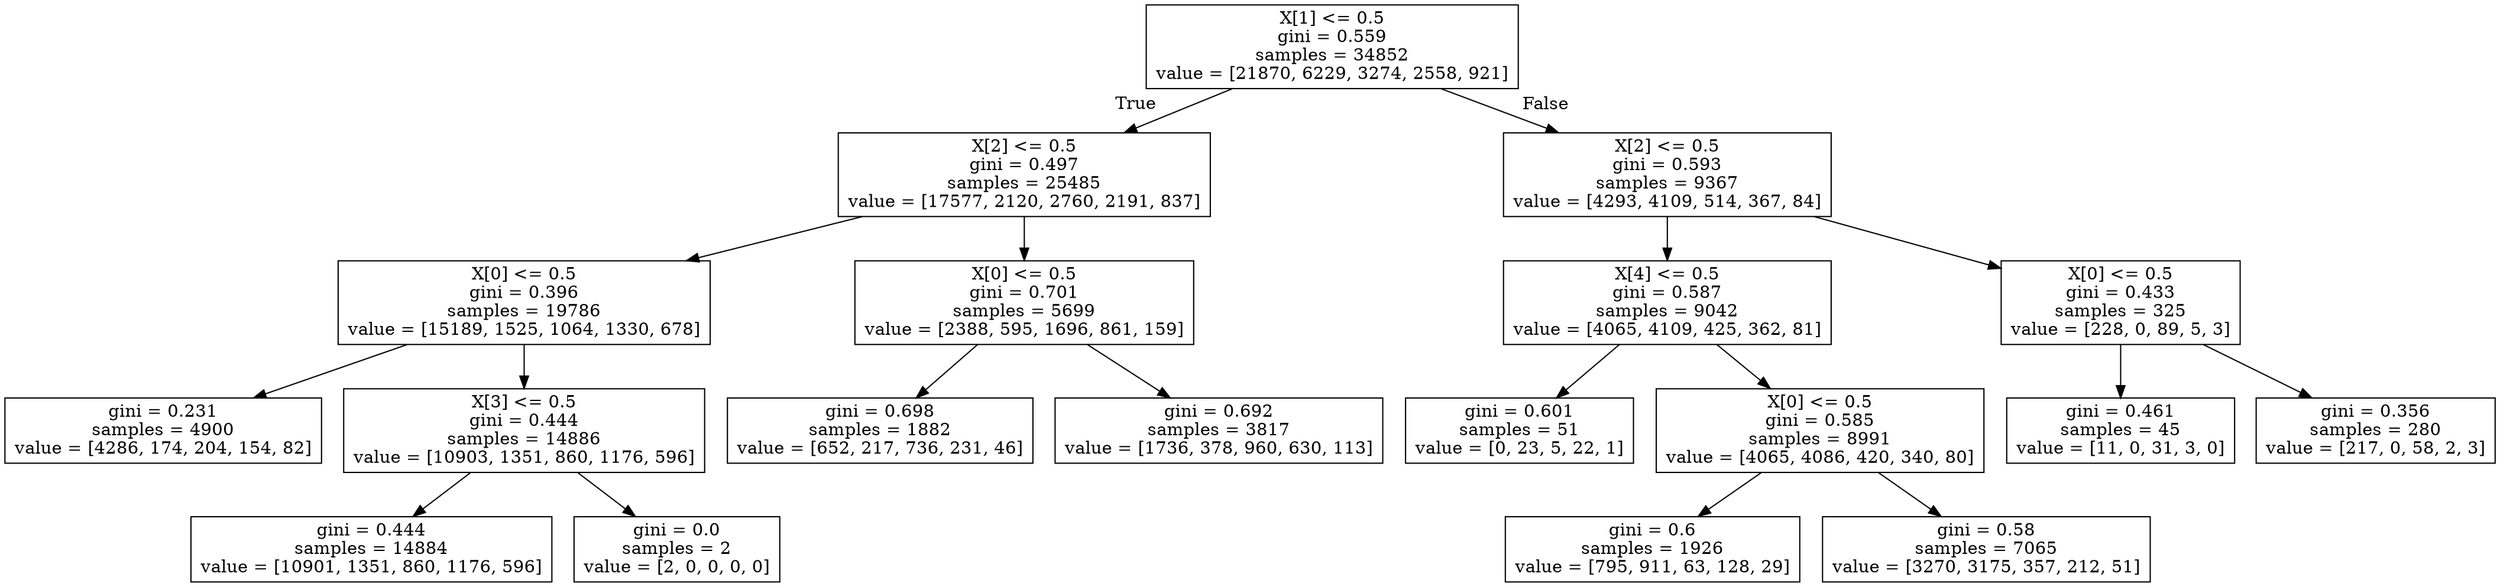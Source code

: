 digraph Tree {
node [shape=box] ;
0 [label="X[1] <= 0.5\ngini = 0.559\nsamples = 34852\nvalue = [21870, 6229, 3274, 2558, 921]"] ;
1 [label="X[2] <= 0.5\ngini = 0.497\nsamples = 25485\nvalue = [17577, 2120, 2760, 2191, 837]"] ;
0 -> 1 [labeldistance=2.5, labelangle=45, headlabel="True"] ;
2 [label="X[0] <= 0.5\ngini = 0.396\nsamples = 19786\nvalue = [15189, 1525, 1064, 1330, 678]"] ;
1 -> 2 ;
3 [label="gini = 0.231\nsamples = 4900\nvalue = [4286, 174, 204, 154, 82]"] ;
2 -> 3 ;
4 [label="X[3] <= 0.5\ngini = 0.444\nsamples = 14886\nvalue = [10903, 1351, 860, 1176, 596]"] ;
2 -> 4 ;
5 [label="gini = 0.444\nsamples = 14884\nvalue = [10901, 1351, 860, 1176, 596]"] ;
4 -> 5 ;
6 [label="gini = 0.0\nsamples = 2\nvalue = [2, 0, 0, 0, 0]"] ;
4 -> 6 ;
7 [label="X[0] <= 0.5\ngini = 0.701\nsamples = 5699\nvalue = [2388, 595, 1696, 861, 159]"] ;
1 -> 7 ;
8 [label="gini = 0.698\nsamples = 1882\nvalue = [652, 217, 736, 231, 46]"] ;
7 -> 8 ;
9 [label="gini = 0.692\nsamples = 3817\nvalue = [1736, 378, 960, 630, 113]"] ;
7 -> 9 ;
10 [label="X[2] <= 0.5\ngini = 0.593\nsamples = 9367\nvalue = [4293, 4109, 514, 367, 84]"] ;
0 -> 10 [labeldistance=2.5, labelangle=-45, headlabel="False"] ;
11 [label="X[4] <= 0.5\ngini = 0.587\nsamples = 9042\nvalue = [4065, 4109, 425, 362, 81]"] ;
10 -> 11 ;
12 [label="gini = 0.601\nsamples = 51\nvalue = [0, 23, 5, 22, 1]"] ;
11 -> 12 ;
13 [label="X[0] <= 0.5\ngini = 0.585\nsamples = 8991\nvalue = [4065, 4086, 420, 340, 80]"] ;
11 -> 13 ;
14 [label="gini = 0.6\nsamples = 1926\nvalue = [795, 911, 63, 128, 29]"] ;
13 -> 14 ;
15 [label="gini = 0.58\nsamples = 7065\nvalue = [3270, 3175, 357, 212, 51]"] ;
13 -> 15 ;
16 [label="X[0] <= 0.5\ngini = 0.433\nsamples = 325\nvalue = [228, 0, 89, 5, 3]"] ;
10 -> 16 ;
17 [label="gini = 0.461\nsamples = 45\nvalue = [11, 0, 31, 3, 0]"] ;
16 -> 17 ;
18 [label="gini = 0.356\nsamples = 280\nvalue = [217, 0, 58, 2, 3]"] ;
16 -> 18 ;
}